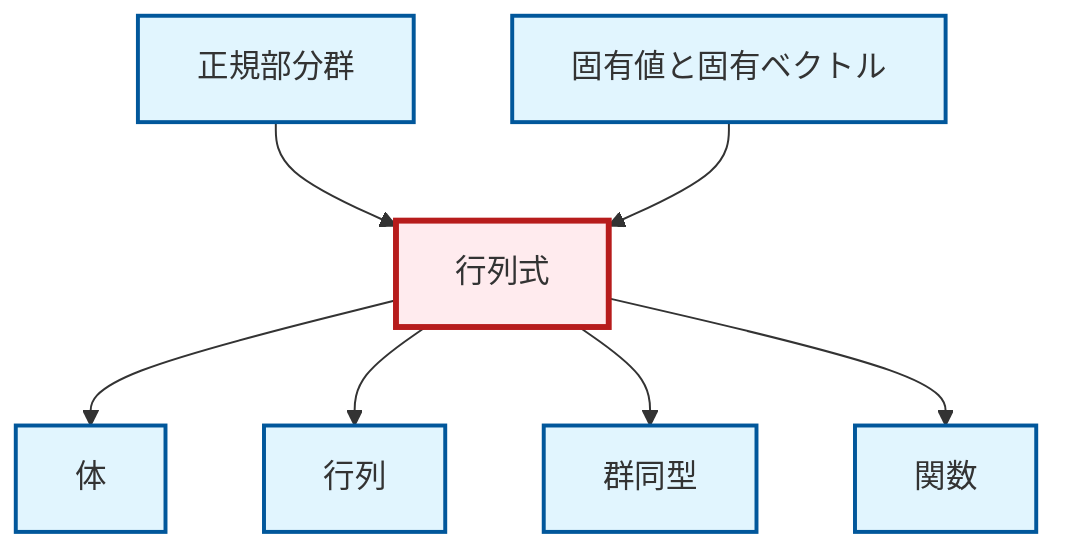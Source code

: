 graph TD
    classDef definition fill:#e1f5fe,stroke:#01579b,stroke-width:2px
    classDef theorem fill:#f3e5f5,stroke:#4a148c,stroke-width:2px
    classDef axiom fill:#fff3e0,stroke:#e65100,stroke-width:2px
    classDef example fill:#e8f5e9,stroke:#1b5e20,stroke-width:2px
    classDef current fill:#ffebee,stroke:#b71c1c,stroke-width:3px
    def-function["関数"]:::definition
    def-normal-subgroup["正規部分群"]:::definition
    def-field["体"]:::definition
    def-matrix["行列"]:::definition
    def-isomorphism["群同型"]:::definition
    def-determinant["行列式"]:::definition
    def-eigenvalue-eigenvector["固有値と固有ベクトル"]:::definition
    def-determinant --> def-field
    def-determinant --> def-matrix
    def-determinant --> def-isomorphism
    def-normal-subgroup --> def-determinant
    def-determinant --> def-function
    def-eigenvalue-eigenvector --> def-determinant
    class def-determinant current